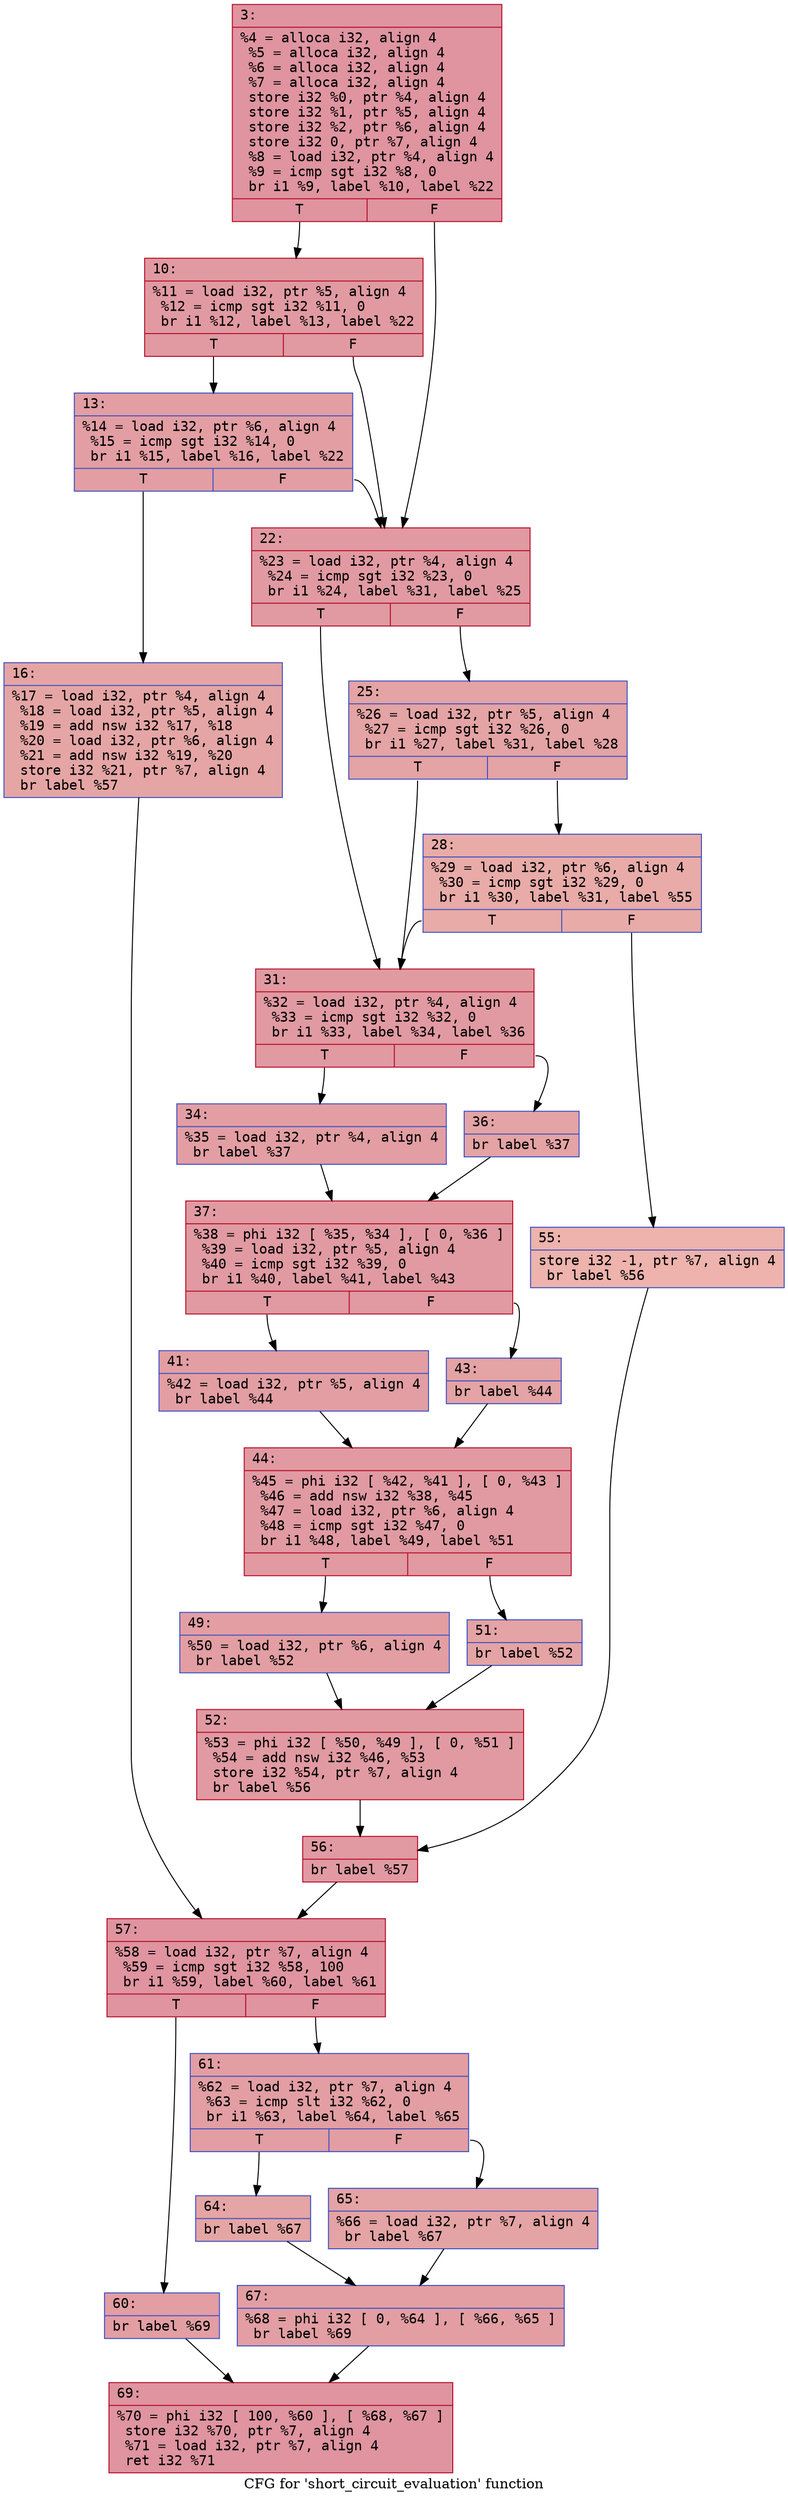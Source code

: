 digraph "CFG for 'short_circuit_evaluation' function" {
	label="CFG for 'short_circuit_evaluation' function";

	Node0x5c38bdd03390 [shape=record,color="#b70d28ff", style=filled, fillcolor="#b70d2870" fontname="Courier",label="{3:\l|  %4 = alloca i32, align 4\l  %5 = alloca i32, align 4\l  %6 = alloca i32, align 4\l  %7 = alloca i32, align 4\l  store i32 %0, ptr %4, align 4\l  store i32 %1, ptr %5, align 4\l  store i32 %2, ptr %6, align 4\l  store i32 0, ptr %7, align 4\l  %8 = load i32, ptr %4, align 4\l  %9 = icmp sgt i32 %8, 0\l  br i1 %9, label %10, label %22\l|{<s0>T|<s1>F}}"];
	Node0x5c38bdd03390:s0 -> Node0x5c38bdd03ba0;
	Node0x5c38bdd03390:s1 -> Node0x5c38bdd03c00;
	Node0x5c38bdd03ba0 [shape=record,color="#b70d28ff", style=filled, fillcolor="#bb1b2c70" fontname="Courier",label="{10:\l|  %11 = load i32, ptr %5, align 4\l  %12 = icmp sgt i32 %11, 0\l  br i1 %12, label %13, label %22\l|{<s0>T|<s1>F}}"];
	Node0x5c38bdd03ba0:s0 -> Node0x5c38bdd03e60;
	Node0x5c38bdd03ba0:s1 -> Node0x5c38bdd03c00;
	Node0x5c38bdd03e60 [shape=record,color="#3d50c3ff", style=filled, fillcolor="#be242e70" fontname="Courier",label="{13:\l|  %14 = load i32, ptr %6, align 4\l  %15 = icmp sgt i32 %14, 0\l  br i1 %15, label %16, label %22\l|{<s0>T|<s1>F}}"];
	Node0x5c38bdd03e60:s0 -> Node0x5c38bdd04080;
	Node0x5c38bdd03e60:s1 -> Node0x5c38bdd03c00;
	Node0x5c38bdd04080 [shape=record,color="#3d50c3ff", style=filled, fillcolor="#c5333470" fontname="Courier",label="{16:\l|  %17 = load i32, ptr %4, align 4\l  %18 = load i32, ptr %5, align 4\l  %19 = add nsw i32 %17, %18\l  %20 = load i32, ptr %6, align 4\l  %21 = add nsw i32 %19, %20\l  store i32 %21, ptr %7, align 4\l  br label %57\l}"];
	Node0x5c38bdd04080 -> Node0x5c38bdd044d0;
	Node0x5c38bdd03c00 [shape=record,color="#b70d28ff", style=filled, fillcolor="#bb1b2c70" fontname="Courier",label="{22:\l|  %23 = load i32, ptr %4, align 4\l  %24 = icmp sgt i32 %23, 0\l  br i1 %24, label %31, label %25\l|{<s0>T|<s1>F}}"];
	Node0x5c38bdd03c00:s0 -> Node0x5c38bdd046b0;
	Node0x5c38bdd03c00:s1 -> Node0x5c38bdd04710;
	Node0x5c38bdd04710 [shape=record,color="#3d50c3ff", style=filled, fillcolor="#c32e3170" fontname="Courier",label="{25:\l|  %26 = load i32, ptr %5, align 4\l  %27 = icmp sgt i32 %26, 0\l  br i1 %27, label %31, label %28\l|{<s0>T|<s1>F}}"];
	Node0x5c38bdd04710:s0 -> Node0x5c38bdd046b0;
	Node0x5c38bdd04710:s1 -> Node0x5c38bdd04970;
	Node0x5c38bdd04970 [shape=record,color="#3d50c3ff", style=filled, fillcolor="#cc403a70" fontname="Courier",label="{28:\l|  %29 = load i32, ptr %6, align 4\l  %30 = icmp sgt i32 %29, 0\l  br i1 %30, label %31, label %55\l|{<s0>T|<s1>F}}"];
	Node0x5c38bdd04970:s0 -> Node0x5c38bdd046b0;
	Node0x5c38bdd04970:s1 -> Node0x5c38bdd04b90;
	Node0x5c38bdd046b0 [shape=record,color="#b70d28ff", style=filled, fillcolor="#bb1b2c70" fontname="Courier",label="{31:\l|  %32 = load i32, ptr %4, align 4\l  %33 = icmp sgt i32 %32, 0\l  br i1 %33, label %34, label %36\l|{<s0>T|<s1>F}}"];
	Node0x5c38bdd046b0:s0 -> Node0x5c38bdd04db0;
	Node0x5c38bdd046b0:s1 -> Node0x5c38bdd04e10;
	Node0x5c38bdd04db0 [shape=record,color="#3d50c3ff", style=filled, fillcolor="#be242e70" fontname="Courier",label="{34:\l|  %35 = load i32, ptr %4, align 4\l  br label %37\l}"];
	Node0x5c38bdd04db0 -> Node0x5c38bdd04fe0;
	Node0x5c38bdd04e10 [shape=record,color="#3d50c3ff", style=filled, fillcolor="#c32e3170" fontname="Courier",label="{36:\l|  br label %37\l}"];
	Node0x5c38bdd04e10 -> Node0x5c38bdd04fe0;
	Node0x5c38bdd04fe0 [shape=record,color="#b70d28ff", style=filled, fillcolor="#bb1b2c70" fontname="Courier",label="{37:\l|  %38 = phi i32 [ %35, %34 ], [ 0, %36 ]\l  %39 = load i32, ptr %5, align 4\l  %40 = icmp sgt i32 %39, 0\l  br i1 %40, label %41, label %43\l|{<s0>T|<s1>F}}"];
	Node0x5c38bdd04fe0:s0 -> Node0x5c38bdd052f0;
	Node0x5c38bdd04fe0:s1 -> Node0x5c38bdd05350;
	Node0x5c38bdd052f0 [shape=record,color="#3d50c3ff", style=filled, fillcolor="#be242e70" fontname="Courier",label="{41:\l|  %42 = load i32, ptr %5, align 4\l  br label %44\l}"];
	Node0x5c38bdd052f0 -> Node0x5c38bdd054e0;
	Node0x5c38bdd05350 [shape=record,color="#3d50c3ff", style=filled, fillcolor="#c32e3170" fontname="Courier",label="{43:\l|  br label %44\l}"];
	Node0x5c38bdd05350 -> Node0x5c38bdd054e0;
	Node0x5c38bdd054e0 [shape=record,color="#b70d28ff", style=filled, fillcolor="#bb1b2c70" fontname="Courier",label="{44:\l|  %45 = phi i32 [ %42, %41 ], [ 0, %43 ]\l  %46 = add nsw i32 %38, %45\l  %47 = load i32, ptr %6, align 4\l  %48 = icmp sgt i32 %47, 0\l  br i1 %48, label %49, label %51\l|{<s0>T|<s1>F}}"];
	Node0x5c38bdd054e0:s0 -> Node0x5c38bdd06090;
	Node0x5c38bdd054e0:s1 -> Node0x5c38bdd060f0;
	Node0x5c38bdd06090 [shape=record,color="#3d50c3ff", style=filled, fillcolor="#be242e70" fontname="Courier",label="{49:\l|  %50 = load i32, ptr %6, align 4\l  br label %52\l}"];
	Node0x5c38bdd06090 -> Node0x5c38bdd06280;
	Node0x5c38bdd060f0 [shape=record,color="#3d50c3ff", style=filled, fillcolor="#c32e3170" fontname="Courier",label="{51:\l|  br label %52\l}"];
	Node0x5c38bdd060f0 -> Node0x5c38bdd06280;
	Node0x5c38bdd06280 [shape=record,color="#b70d28ff", style=filled, fillcolor="#bb1b2c70" fontname="Courier",label="{52:\l|  %53 = phi i32 [ %50, %49 ], [ 0, %51 ]\l  %54 = add nsw i32 %46, %53\l  store i32 %54, ptr %7, align 4\l  br label %56\l}"];
	Node0x5c38bdd06280 -> Node0x5c38bdd065b0;
	Node0x5c38bdd04b90 [shape=record,color="#3d50c3ff", style=filled, fillcolor="#d6524470" fontname="Courier",label="{55:\l|  store i32 -1, ptr %7, align 4\l  br label %56\l}"];
	Node0x5c38bdd04b90 -> Node0x5c38bdd065b0;
	Node0x5c38bdd065b0 [shape=record,color="#b70d28ff", style=filled, fillcolor="#bb1b2c70" fontname="Courier",label="{56:\l|  br label %57\l}"];
	Node0x5c38bdd065b0 -> Node0x5c38bdd044d0;
	Node0x5c38bdd044d0 [shape=record,color="#b70d28ff", style=filled, fillcolor="#b70d2870" fontname="Courier",label="{57:\l|  %58 = load i32, ptr %7, align 4\l  %59 = icmp sgt i32 %58, 100\l  br i1 %59, label %60, label %61\l|{<s0>T|<s1>F}}"];
	Node0x5c38bdd044d0:s0 -> Node0x5c38bdd06910;
	Node0x5c38bdd044d0:s1 -> Node0x5c38bdd06970;
	Node0x5c38bdd06910 [shape=record,color="#3d50c3ff", style=filled, fillcolor="#be242e70" fontname="Courier",label="{60:\l|  br label %69\l}"];
	Node0x5c38bdd06910 -> Node0x5c38bdd06a80;
	Node0x5c38bdd06970 [shape=record,color="#3d50c3ff", style=filled, fillcolor="#be242e70" fontname="Courier",label="{61:\l|  %62 = load i32, ptr %7, align 4\l  %63 = icmp slt i32 %62, 0\l  br i1 %63, label %64, label %65\l|{<s0>T|<s1>F}}"];
	Node0x5c38bdd06970:s0 -> Node0x5c38bdd06c60;
	Node0x5c38bdd06970:s1 -> Node0x5c38bdd06cc0;
	Node0x5c38bdd06c60 [shape=record,color="#3d50c3ff", style=filled, fillcolor="#c5333470" fontname="Courier",label="{64:\l|  br label %67\l}"];
	Node0x5c38bdd06c60 -> Node0x5c38bdd06dd0;
	Node0x5c38bdd06cc0 [shape=record,color="#3d50c3ff", style=filled, fillcolor="#c32e3170" fontname="Courier",label="{65:\l|  %66 = load i32, ptr %7, align 4\l  br label %67\l}"];
	Node0x5c38bdd06cc0 -> Node0x5c38bdd06dd0;
	Node0x5c38bdd06dd0 [shape=record,color="#3d50c3ff", style=filled, fillcolor="#be242e70" fontname="Courier",label="{67:\l|  %68 = phi i32 [ 0, %64 ], [ %66, %65 ]\l  br label %69\l}"];
	Node0x5c38bdd06dd0 -> Node0x5c38bdd06a80;
	Node0x5c38bdd06a80 [shape=record,color="#b70d28ff", style=filled, fillcolor="#b70d2870" fontname="Courier",label="{69:\l|  %70 = phi i32 [ 100, %60 ], [ %68, %67 ]\l  store i32 %70, ptr %7, align 4\l  %71 = load i32, ptr %7, align 4\l  ret i32 %71\l}"];
}
